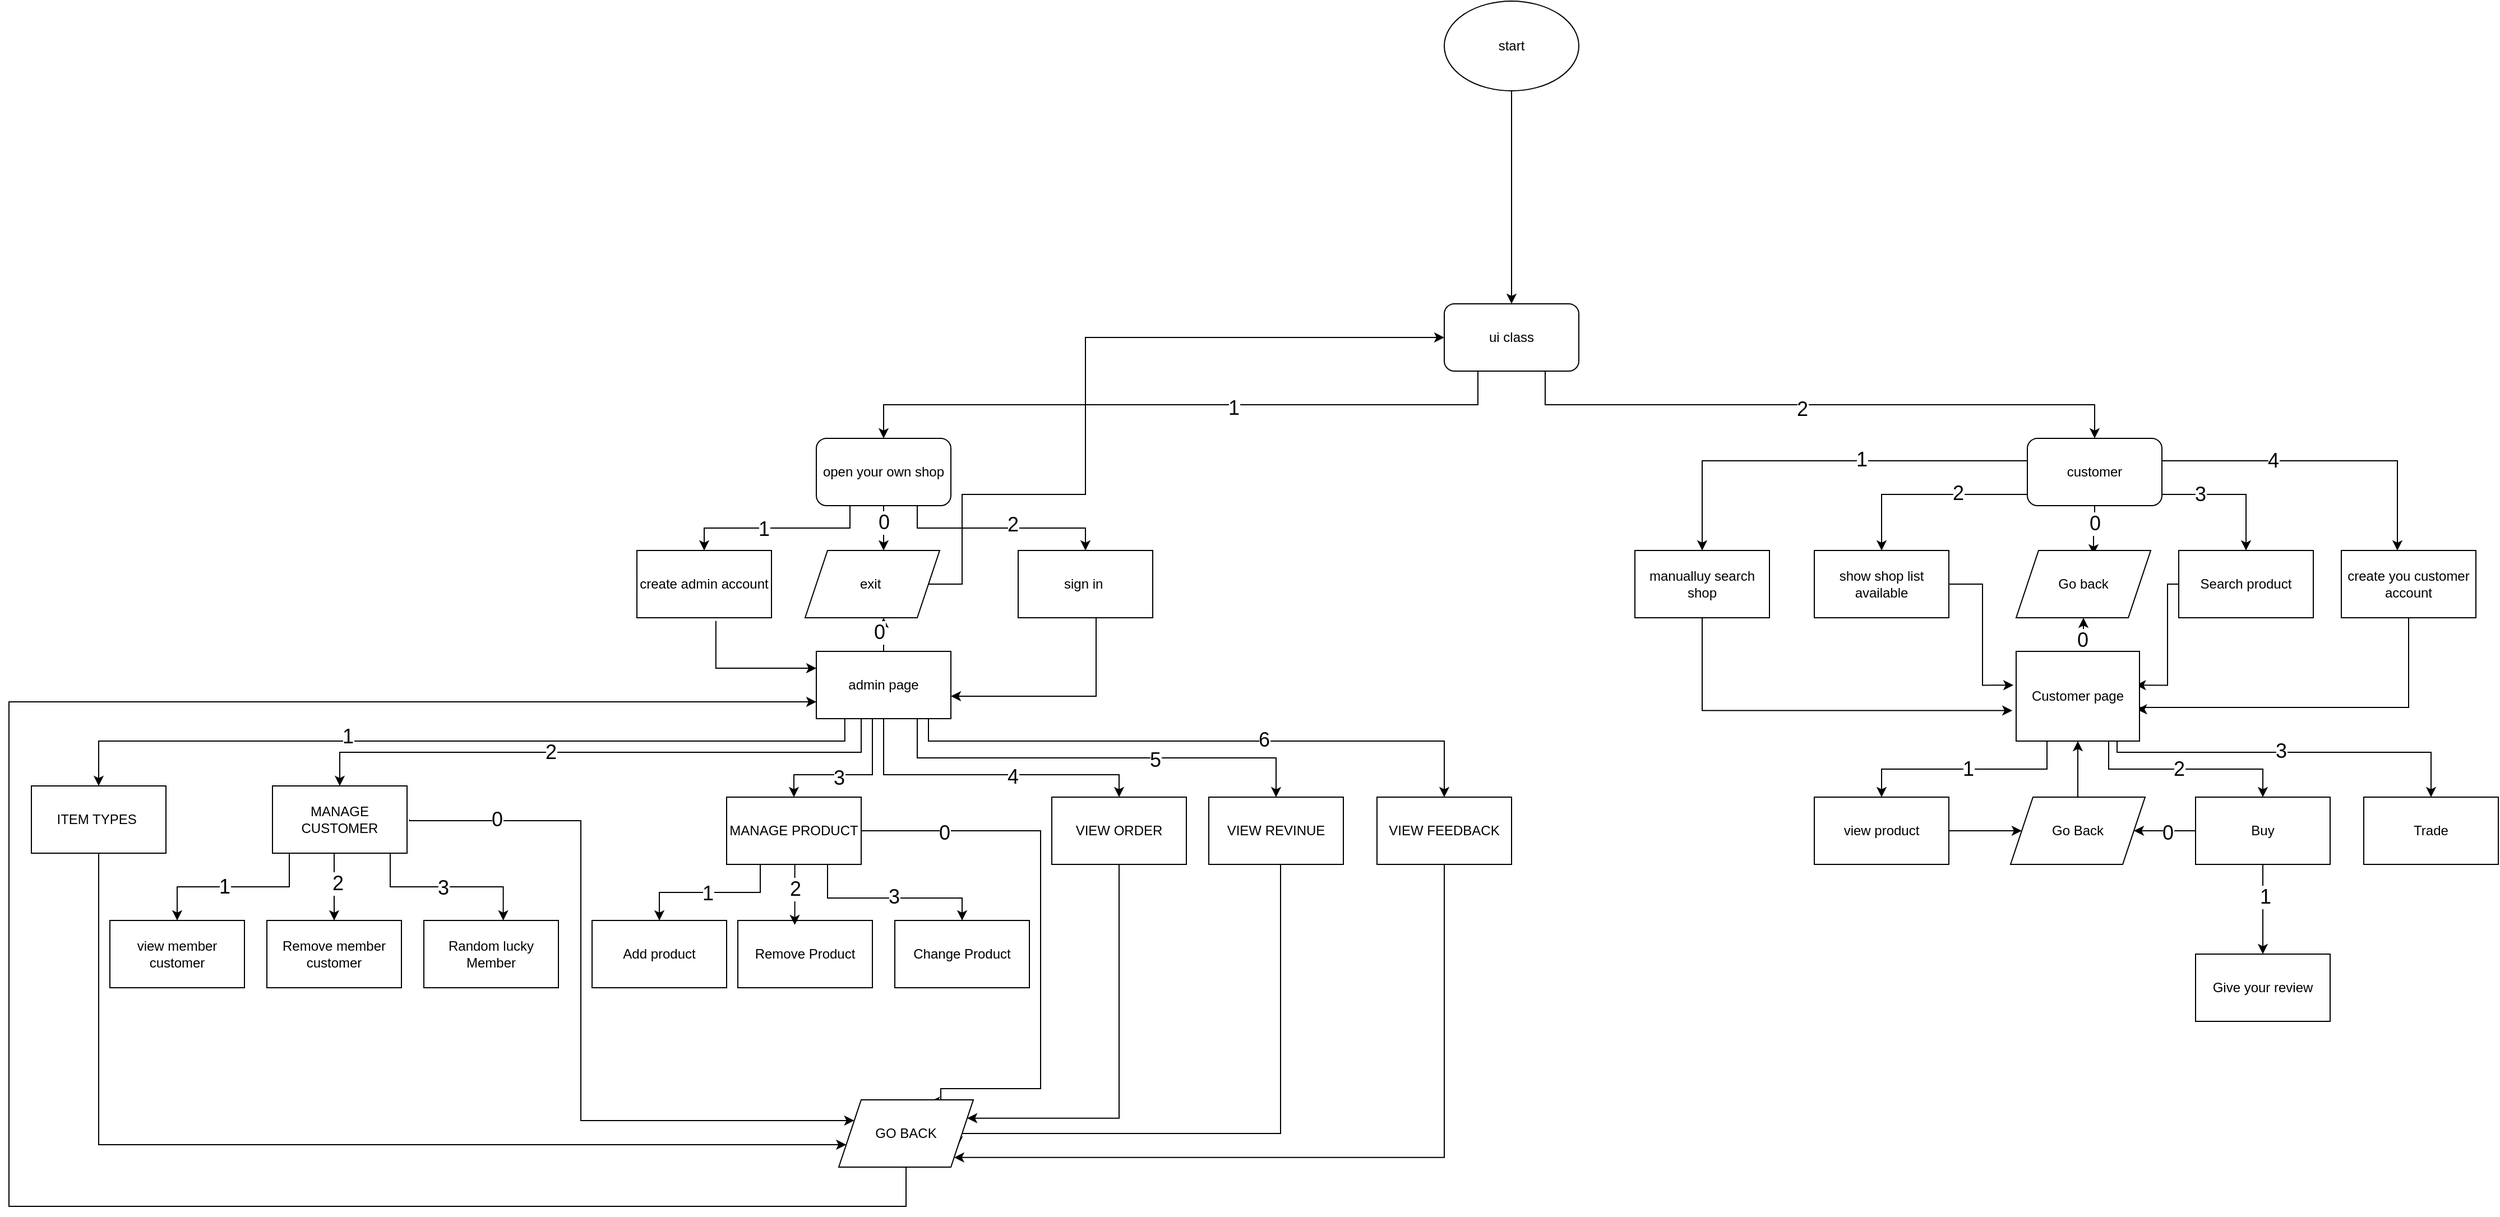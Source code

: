 <mxfile version="26.0.4">
  <diagram name="Page-1" id="f2SYP4reAcuMPqFwQyW7">
    <mxGraphModel dx="2453" dy="1969" grid="1" gridSize="10" guides="1" tooltips="1" connect="1" arrows="1" fold="1" page="1" pageScale="1" pageWidth="850" pageHeight="1100" math="0" shadow="0">
      <root>
        <mxCell id="0" />
        <mxCell id="1" parent="0" />
        <mxCell id="dwlCW-Lg6Z9V5AG0hBKF-28" value="" style="edgeStyle=orthogonalEdgeStyle;rounded=0;orthogonalLoop=1;jettySize=auto;html=1;" parent="1" source="dwlCW-Lg6Z9V5AG0hBKF-1" target="dwlCW-Lg6Z9V5AG0hBKF-25" edge="1">
          <mxGeometry relative="1" as="geometry" />
        </mxCell>
        <mxCell id="dwlCW-Lg6Z9V5AG0hBKF-1" value="start" style="ellipse;whiteSpace=wrap;html=1;" parent="1" vertex="1">
          <mxGeometry x="560" y="-270" width="120" height="80" as="geometry" />
        </mxCell>
        <mxCell id="dwlCW-Lg6Z9V5AG0hBKF-16" style="edgeStyle=orthogonalEdgeStyle;rounded=0;orthogonalLoop=1;jettySize=auto;html=1;exitX=0.75;exitY=1;exitDx=0;exitDy=0;entryX=0.5;entryY=0;entryDx=0;entryDy=0;" parent="1" source="dwlCW-Lg6Z9V5AG0hBKF-2" target="dwlCW-Lg6Z9V5AG0hBKF-14" edge="1">
          <mxGeometry relative="1" as="geometry">
            <mxPoint x="120" y="210" as="targetPoint" />
          </mxGeometry>
        </mxCell>
        <mxCell id="rZzcdU73qeh4nxua3oho-46" value="&lt;font style=&quot;font-size: 18px;&quot;&gt;2&lt;/font&gt;" style="edgeLabel;html=1;align=center;verticalAlign=middle;resizable=0;points=[];" vertex="1" connectable="0" parent="dwlCW-Lg6Z9V5AG0hBKF-16">
          <mxGeometry x="0.109" y="3" relative="1" as="geometry">
            <mxPoint x="-1" as="offset" />
          </mxGeometry>
        </mxCell>
        <mxCell id="dwlCW-Lg6Z9V5AG0hBKF-17" style="edgeStyle=orthogonalEdgeStyle;rounded=0;orthogonalLoop=1;jettySize=auto;html=1;exitX=0.25;exitY=1;exitDx=0;exitDy=0;entryX=0.5;entryY=0;entryDx=0;entryDy=0;" parent="1" source="dwlCW-Lg6Z9V5AG0hBKF-2" target="dwlCW-Lg6Z9V5AG0hBKF-13" edge="1">
          <mxGeometry relative="1" as="geometry" />
        </mxCell>
        <mxCell id="rZzcdU73qeh4nxua3oho-47" value="&lt;font style=&quot;font-size: 18px;&quot;&gt;1&lt;/font&gt;" style="edgeLabel;html=1;align=center;verticalAlign=middle;resizable=0;points=[];" vertex="1" connectable="0" parent="dwlCW-Lg6Z9V5AG0hBKF-17">
          <mxGeometry x="0.156" y="1" relative="1" as="geometry">
            <mxPoint x="1" as="offset" />
          </mxGeometry>
        </mxCell>
        <mxCell id="dwlCW-Lg6Z9V5AG0hBKF-22" value="" style="edgeStyle=orthogonalEdgeStyle;rounded=0;orthogonalLoop=1;jettySize=auto;html=1;" parent="1" source="dwlCW-Lg6Z9V5AG0hBKF-2" target="dwlCW-Lg6Z9V5AG0hBKF-18" edge="1">
          <mxGeometry relative="1" as="geometry">
            <Array as="points">
              <mxPoint x="60" y="210" />
              <mxPoint x="60" y="210" />
            </Array>
          </mxGeometry>
        </mxCell>
        <mxCell id="rZzcdU73qeh4nxua3oho-48" value="&lt;font style=&quot;font-size: 18px;&quot;&gt;0&lt;/font&gt;" style="edgeLabel;html=1;align=center;verticalAlign=middle;resizable=0;points=[];" vertex="1" connectable="0" parent="dwlCW-Lg6Z9V5AG0hBKF-22">
          <mxGeometry x="-0.274" relative="1" as="geometry">
            <mxPoint as="offset" />
          </mxGeometry>
        </mxCell>
        <mxCell id="dwlCW-Lg6Z9V5AG0hBKF-2" value="open your own shop" style="rounded=1;whiteSpace=wrap;html=1;" parent="1" vertex="1">
          <mxGeometry y="120" width="120" height="60" as="geometry" />
        </mxCell>
        <mxCell id="dwlCW-Lg6Z9V5AG0hBKF-32" style="edgeStyle=orthogonalEdgeStyle;rounded=0;orthogonalLoop=1;jettySize=auto;html=1;" parent="1" source="dwlCW-Lg6Z9V5AG0hBKF-3" target="dwlCW-Lg6Z9V5AG0hBKF-19" edge="1">
          <mxGeometry relative="1" as="geometry">
            <Array as="points">
              <mxPoint x="790" y="140" />
            </Array>
          </mxGeometry>
        </mxCell>
        <mxCell id="rZzcdU73qeh4nxua3oho-66" value="&lt;font style=&quot;font-size: 18px;&quot;&gt;1&lt;/font&gt;" style="edgeLabel;html=1;align=center;verticalAlign=middle;resizable=0;points=[];" vertex="1" connectable="0" parent="dwlCW-Lg6Z9V5AG0hBKF-32">
          <mxGeometry x="-0.2" y="-1" relative="1" as="geometry">
            <mxPoint as="offset" />
          </mxGeometry>
        </mxCell>
        <mxCell id="rZzcdU73qeh4nxua3oho-4" value="" style="edgeStyle=orthogonalEdgeStyle;rounded=0;orthogonalLoop=1;jettySize=auto;html=1;" edge="1" parent="1" source="dwlCW-Lg6Z9V5AG0hBKF-3" target="dwlCW-Lg6Z9V5AG0hBKF-21">
          <mxGeometry relative="1" as="geometry">
            <Array as="points">
              <mxPoint x="1410" y="140" />
            </Array>
          </mxGeometry>
        </mxCell>
        <mxCell id="rZzcdU73qeh4nxua3oho-71" value="&lt;font style=&quot;font-size: 18px;&quot;&gt;4&lt;/font&gt;" style="edgeLabel;html=1;align=center;verticalAlign=middle;resizable=0;points=[];" vertex="1" connectable="0" parent="rZzcdU73qeh4nxua3oho-4">
          <mxGeometry x="-0.32" relative="1" as="geometry">
            <mxPoint as="offset" />
          </mxGeometry>
        </mxCell>
        <mxCell id="rZzcdU73qeh4nxua3oho-5" style="edgeStyle=orthogonalEdgeStyle;rounded=0;orthogonalLoop=1;jettySize=auto;html=1;entryX=0.5;entryY=0;entryDx=0;entryDy=0;" edge="1" parent="1" source="dwlCW-Lg6Z9V5AG0hBKF-3" target="dwlCW-Lg6Z9V5AG0hBKF-20">
          <mxGeometry relative="1" as="geometry">
            <Array as="points">
              <mxPoint x="950" y="170" />
            </Array>
          </mxGeometry>
        </mxCell>
        <mxCell id="rZzcdU73qeh4nxua3oho-68" value="&lt;font style=&quot;font-size: 18px;&quot;&gt;2&lt;/font&gt;" style="edgeLabel;html=1;align=center;verticalAlign=middle;resizable=0;points=[];" vertex="1" connectable="0" parent="rZzcdU73qeh4nxua3oho-5">
          <mxGeometry x="-0.307" y="-1" relative="1" as="geometry">
            <mxPoint as="offset" />
          </mxGeometry>
        </mxCell>
        <mxCell id="rZzcdU73qeh4nxua3oho-13" style="edgeStyle=orthogonalEdgeStyle;rounded=0;orthogonalLoop=1;jettySize=auto;html=1;exitX=0.75;exitY=1;exitDx=0;exitDy=0;entryX=0.5;entryY=0;entryDx=0;entryDy=0;" edge="1" parent="1" source="dwlCW-Lg6Z9V5AG0hBKF-3" target="rZzcdU73qeh4nxua3oho-12">
          <mxGeometry relative="1" as="geometry">
            <Array as="points">
              <mxPoint x="1170" y="170" />
              <mxPoint x="1275" y="170" />
            </Array>
          </mxGeometry>
        </mxCell>
        <mxCell id="rZzcdU73qeh4nxua3oho-70" value="&lt;font style=&quot;font-size: 18px;&quot;&gt;3&lt;/font&gt;" style="edgeLabel;html=1;align=center;verticalAlign=middle;resizable=0;points=[];" vertex="1" connectable="0" parent="rZzcdU73qeh4nxua3oho-13">
          <mxGeometry x="-0.106" relative="1" as="geometry">
            <mxPoint as="offset" />
          </mxGeometry>
        </mxCell>
        <mxCell id="rZzcdU73qeh4nxua3oho-14" style="edgeStyle=orthogonalEdgeStyle;rounded=0;orthogonalLoop=1;jettySize=auto;html=1;entryX=0.575;entryY=0.058;entryDx=0;entryDy=0;entryPerimeter=0;" edge="1" parent="1" source="dwlCW-Lg6Z9V5AG0hBKF-3" target="rZzcdU73qeh4nxua3oho-11">
          <mxGeometry relative="1" as="geometry">
            <mxPoint x="1140" y="210" as="targetPoint" />
          </mxGeometry>
        </mxCell>
        <mxCell id="rZzcdU73qeh4nxua3oho-69" value="&lt;font style=&quot;font-size: 18px;&quot;&gt;0&lt;/font&gt;" style="edgeLabel;html=1;align=center;verticalAlign=middle;resizable=0;points=[];" vertex="1" connectable="0" parent="rZzcdU73qeh4nxua3oho-14">
          <mxGeometry x="-0.31" relative="1" as="geometry">
            <mxPoint as="offset" />
          </mxGeometry>
        </mxCell>
        <mxCell id="dwlCW-Lg6Z9V5AG0hBKF-3" value="customer" style="rounded=1;whiteSpace=wrap;html=1;" parent="1" vertex="1">
          <mxGeometry x="1080" y="120" width="120" height="60" as="geometry" />
        </mxCell>
        <mxCell id="dwlCW-Lg6Z9V5AG0hBKF-41" style="edgeStyle=orthogonalEdgeStyle;rounded=0;orthogonalLoop=1;jettySize=auto;html=1;entryX=0;entryY=0.25;entryDx=0;entryDy=0;exitX=0.587;exitY=1.047;exitDx=0;exitDy=0;exitPerimeter=0;" parent="1" source="dwlCW-Lg6Z9V5AG0hBKF-13" target="dwlCW-Lg6Z9V5AG0hBKF-36" edge="1">
          <mxGeometry relative="1" as="geometry">
            <mxPoint x="0.2" y="347.62" as="targetPoint" />
            <mxPoint x="-88.96" y="160" as="sourcePoint" />
            <Array as="points">
              <mxPoint x="-90" y="325" />
            </Array>
          </mxGeometry>
        </mxCell>
        <mxCell id="dwlCW-Lg6Z9V5AG0hBKF-13" value="create admin account" style="rounded=0;whiteSpace=wrap;html=1;" parent="1" vertex="1">
          <mxGeometry x="-160" y="220" width="120" height="60" as="geometry" />
        </mxCell>
        <mxCell id="dwlCW-Lg6Z9V5AG0hBKF-40" style="edgeStyle=orthogonalEdgeStyle;rounded=0;orthogonalLoop=1;jettySize=auto;html=1;" parent="1" target="dwlCW-Lg6Z9V5AG0hBKF-36" edge="1">
          <mxGeometry relative="1" as="geometry">
            <mxPoint x="110" y="450" as="targetPoint" />
            <mxPoint x="249.5" y="280" as="sourcePoint" />
            <Array as="points">
              <mxPoint x="250" y="350" />
            </Array>
          </mxGeometry>
        </mxCell>
        <mxCell id="dwlCW-Lg6Z9V5AG0hBKF-14" value="sign in&amp;nbsp;" style="rounded=0;whiteSpace=wrap;html=1;" parent="1" vertex="1">
          <mxGeometry x="180" y="220" width="120" height="60" as="geometry" />
        </mxCell>
        <mxCell id="dwlCW-Lg6Z9V5AG0hBKF-27" style="edgeStyle=orthogonalEdgeStyle;rounded=0;orthogonalLoop=1;jettySize=auto;html=1;entryX=0;entryY=0.5;entryDx=0;entryDy=0;exitX=1;exitY=0.5;exitDx=0;exitDy=0;" parent="1" source="dwlCW-Lg6Z9V5AG0hBKF-18" target="dwlCW-Lg6Z9V5AG0hBKF-25" edge="1">
          <mxGeometry relative="1" as="geometry">
            <mxPoint x="130.0" y="170.059" as="sourcePoint" />
            <mxPoint x="590.02" y="-50" as="targetPoint" />
            <Array as="points">
              <mxPoint x="130" y="250" />
              <mxPoint x="130" y="170" />
              <mxPoint x="240" y="170" />
              <mxPoint x="240" y="30" />
            </Array>
          </mxGeometry>
        </mxCell>
        <mxCell id="dwlCW-Lg6Z9V5AG0hBKF-18" value="exit&amp;nbsp;" style="shape=parallelogram;perimeter=parallelogramPerimeter;whiteSpace=wrap;html=1;fixedSize=1;" parent="1" vertex="1">
          <mxGeometry x="-10" y="220" width="120" height="60" as="geometry" />
        </mxCell>
        <mxCell id="rZzcdU73qeh4nxua3oho-21" style="edgeStyle=orthogonalEdgeStyle;rounded=0;orthogonalLoop=1;jettySize=auto;html=1;entryX=-0.031;entryY=0.66;entryDx=0;entryDy=0;entryPerimeter=0;" edge="1" parent="1" source="dwlCW-Lg6Z9V5AG0hBKF-19" target="rZzcdU73qeh4nxua3oho-15">
          <mxGeometry relative="1" as="geometry">
            <mxPoint x="790" y="380" as="targetPoint" />
            <Array as="points">
              <mxPoint x="790" y="363" />
            </Array>
          </mxGeometry>
        </mxCell>
        <mxCell id="dwlCW-Lg6Z9V5AG0hBKF-19" value="manualluy search shop" style="rounded=0;whiteSpace=wrap;html=1;" parent="1" vertex="1">
          <mxGeometry x="730" y="220" width="120" height="60" as="geometry" />
        </mxCell>
        <mxCell id="rZzcdU73qeh4nxua3oho-17" style="edgeStyle=orthogonalEdgeStyle;rounded=0;orthogonalLoop=1;jettySize=auto;html=1;entryX=-0.022;entryY=0.377;entryDx=0;entryDy=0;entryPerimeter=0;" edge="1" parent="1" source="dwlCW-Lg6Z9V5AG0hBKF-20" target="rZzcdU73qeh4nxua3oho-15">
          <mxGeometry relative="1" as="geometry">
            <Array as="points">
              <mxPoint x="1040" y="250" />
              <mxPoint x="1040" y="340" />
            </Array>
          </mxGeometry>
        </mxCell>
        <mxCell id="dwlCW-Lg6Z9V5AG0hBKF-20" value="show shop list available" style="rounded=0;whiteSpace=wrap;html=1;" parent="1" vertex="1">
          <mxGeometry x="890" y="220" width="120" height="60" as="geometry" />
        </mxCell>
        <mxCell id="rZzcdU73qeh4nxua3oho-19" style="edgeStyle=orthogonalEdgeStyle;rounded=0;orthogonalLoop=1;jettySize=auto;html=1;exitX=0.5;exitY=1;exitDx=0;exitDy=0;entryX=0.979;entryY=0.648;entryDx=0;entryDy=0;entryPerimeter=0;" edge="1" parent="1" source="dwlCW-Lg6Z9V5AG0hBKF-21" target="rZzcdU73qeh4nxua3oho-15">
          <mxGeometry relative="1" as="geometry">
            <Array as="points">
              <mxPoint x="1420" y="360" />
              <mxPoint x="1180" y="360" />
              <mxPoint x="1180" y="362" />
            </Array>
          </mxGeometry>
        </mxCell>
        <mxCell id="dwlCW-Lg6Z9V5AG0hBKF-21" value="create you customer account" style="rounded=0;whiteSpace=wrap;html=1;" parent="1" vertex="1">
          <mxGeometry x="1360" y="220" width="120" height="60" as="geometry" />
        </mxCell>
        <mxCell id="dwlCW-Lg6Z9V5AG0hBKF-33" style="edgeStyle=orthogonalEdgeStyle;rounded=0;orthogonalLoop=1;jettySize=auto;html=1;exitX=0.75;exitY=1;exitDx=0;exitDy=0;entryX=0.5;entryY=0;entryDx=0;entryDy=0;" parent="1" source="dwlCW-Lg6Z9V5AG0hBKF-25" target="dwlCW-Lg6Z9V5AG0hBKF-3" edge="1">
          <mxGeometry relative="1" as="geometry" />
        </mxCell>
        <mxCell id="rZzcdU73qeh4nxua3oho-42" value="&lt;font style=&quot;font-size: 18px;&quot;&gt;2&lt;/font&gt;" style="edgeLabel;html=1;align=center;verticalAlign=middle;resizable=0;points=[];" vertex="1" connectable="0" parent="dwlCW-Lg6Z9V5AG0hBKF-33">
          <mxGeometry x="-0.058" y="-4" relative="1" as="geometry">
            <mxPoint as="offset" />
          </mxGeometry>
        </mxCell>
        <mxCell id="dwlCW-Lg6Z9V5AG0hBKF-34" style="edgeStyle=orthogonalEdgeStyle;rounded=0;orthogonalLoop=1;jettySize=auto;html=1;exitX=0.25;exitY=1;exitDx=0;exitDy=0;" parent="1" source="dwlCW-Lg6Z9V5AG0hBKF-25" target="dwlCW-Lg6Z9V5AG0hBKF-2" edge="1">
          <mxGeometry relative="1" as="geometry" />
        </mxCell>
        <mxCell id="rZzcdU73qeh4nxua3oho-43" value="&lt;font style=&quot;font-size: 18px;&quot;&gt;1&lt;/font&gt;" style="edgeLabel;html=1;align=center;verticalAlign=middle;resizable=0;points=[];" vertex="1" connectable="0" parent="dwlCW-Lg6Z9V5AG0hBKF-34">
          <mxGeometry x="-0.159" y="3" relative="1" as="geometry">
            <mxPoint as="offset" />
          </mxGeometry>
        </mxCell>
        <mxCell id="dwlCW-Lg6Z9V5AG0hBKF-25" value="ui class" style="rounded=1;whiteSpace=wrap;html=1;" parent="1" vertex="1">
          <mxGeometry x="560" width="120" height="60" as="geometry" />
        </mxCell>
        <mxCell id="dwlCW-Lg6Z9V5AG0hBKF-53" value="" style="edgeStyle=orthogonalEdgeStyle;rounded=0;orthogonalLoop=1;jettySize=auto;html=1;" parent="1" source="dwlCW-Lg6Z9V5AG0hBKF-36" target="dwlCW-Lg6Z9V5AG0hBKF-18" edge="1">
          <mxGeometry relative="1" as="geometry">
            <Array as="points">
              <mxPoint x="60" y="290" />
              <mxPoint x="60" y="290" />
            </Array>
          </mxGeometry>
        </mxCell>
        <mxCell id="rZzcdU73qeh4nxua3oho-55" value="&lt;font style=&quot;font-size: 18px;&quot;&gt;0&lt;/font&gt;" style="edgeLabel;html=1;align=center;verticalAlign=middle;resizable=0;points=[];" vertex="1" connectable="0" parent="dwlCW-Lg6Z9V5AG0hBKF-53">
          <mxGeometry x="0.172" y="4" relative="1" as="geometry">
            <mxPoint as="offset" />
          </mxGeometry>
        </mxCell>
        <mxCell id="dwlCW-Lg6Z9V5AG0hBKF-54" style="edgeStyle=orthogonalEdgeStyle;rounded=0;orthogonalLoop=1;jettySize=auto;html=1;entryX=0.5;entryY=0;entryDx=0;entryDy=0;" parent="1" source="dwlCW-Lg6Z9V5AG0hBKF-36" target="dwlCW-Lg6Z9V5AG0hBKF-48" edge="1">
          <mxGeometry relative="1" as="geometry">
            <Array as="points">
              <mxPoint x="60" y="420" />
              <mxPoint x="270" y="420" />
            </Array>
          </mxGeometry>
        </mxCell>
        <mxCell id="rZzcdU73qeh4nxua3oho-52" value="&lt;font style=&quot;font-size: 18px;&quot;&gt;4&lt;/font&gt;" style="edgeLabel;html=1;align=center;verticalAlign=middle;resizable=0;points=[];" vertex="1" connectable="0" parent="dwlCW-Lg6Z9V5AG0hBKF-54">
          <mxGeometry x="0.174" y="-2" relative="1" as="geometry">
            <mxPoint as="offset" />
          </mxGeometry>
        </mxCell>
        <mxCell id="dwlCW-Lg6Z9V5AG0hBKF-57" style="edgeStyle=orthogonalEdgeStyle;rounded=0;orthogonalLoop=1;jettySize=auto;html=1;exitX=0.75;exitY=1;exitDx=0;exitDy=0;entryX=0.5;entryY=0;entryDx=0;entryDy=0;" parent="1" source="dwlCW-Lg6Z9V5AG0hBKF-36" target="dwlCW-Lg6Z9V5AG0hBKF-44" edge="1">
          <mxGeometry relative="1" as="geometry" />
        </mxCell>
        <mxCell id="rZzcdU73qeh4nxua3oho-53" value="&lt;font style=&quot;font-size: 18px;&quot;&gt;5&lt;/font&gt;" style="edgeLabel;html=1;align=center;verticalAlign=middle;resizable=0;points=[];" vertex="1" connectable="0" parent="dwlCW-Lg6Z9V5AG0hBKF-57">
          <mxGeometry x="0.258" y="-2" relative="1" as="geometry">
            <mxPoint x="1" as="offset" />
          </mxGeometry>
        </mxCell>
        <mxCell id="dwlCW-Lg6Z9V5AG0hBKF-58" style="edgeStyle=orthogonalEdgeStyle;rounded=0;orthogonalLoop=1;jettySize=auto;html=1;exitX=1;exitY=1;exitDx=0;exitDy=0;entryX=0.5;entryY=0;entryDx=0;entryDy=0;" parent="1" source="dwlCW-Lg6Z9V5AG0hBKF-36" target="dwlCW-Lg6Z9V5AG0hBKF-52" edge="1">
          <mxGeometry relative="1" as="geometry">
            <Array as="points">
              <mxPoint x="100" y="370" />
              <mxPoint x="100" y="390" />
              <mxPoint x="560" y="390" />
            </Array>
          </mxGeometry>
        </mxCell>
        <mxCell id="rZzcdU73qeh4nxua3oho-54" value="&lt;font style=&quot;font-size: 18px;&quot;&gt;6&lt;/font&gt;" style="edgeLabel;html=1;align=center;verticalAlign=middle;resizable=0;points=[];" vertex="1" connectable="0" parent="dwlCW-Lg6Z9V5AG0hBKF-58">
          <mxGeometry x="0.231" y="1" relative="1" as="geometry">
            <mxPoint as="offset" />
          </mxGeometry>
        </mxCell>
        <mxCell id="dwlCW-Lg6Z9V5AG0hBKF-59" style="edgeStyle=orthogonalEdgeStyle;rounded=0;orthogonalLoop=1;jettySize=auto;html=1;exitX=0.25;exitY=1;exitDx=0;exitDy=0;entryX=0.5;entryY=0;entryDx=0;entryDy=0;" parent="1" source="dwlCW-Lg6Z9V5AG0hBKF-36" target="dwlCW-Lg6Z9V5AG0hBKF-46" edge="1">
          <mxGeometry relative="1" as="geometry">
            <Array as="points">
              <mxPoint x="40" y="370" />
              <mxPoint x="40" y="400" />
              <mxPoint x="-425" y="400" />
            </Array>
          </mxGeometry>
        </mxCell>
        <mxCell id="rZzcdU73qeh4nxua3oho-50" value="&lt;font style=&quot;font-size: 18px;&quot;&gt;2&lt;/font&gt;" style="edgeLabel;html=1;align=center;verticalAlign=middle;resizable=0;points=[];" vertex="1" connectable="0" parent="dwlCW-Lg6Z9V5AG0hBKF-59">
          <mxGeometry x="0.187" relative="1" as="geometry">
            <mxPoint as="offset" />
          </mxGeometry>
        </mxCell>
        <mxCell id="dwlCW-Lg6Z9V5AG0hBKF-60" style="edgeStyle=orthogonalEdgeStyle;rounded=0;orthogonalLoop=1;jettySize=auto;html=1;exitX=0.173;exitY=0.947;exitDx=0;exitDy=0;exitPerimeter=0;" parent="1" target="dwlCW-Lg6Z9V5AG0hBKF-45" edge="1">
          <mxGeometry relative="1" as="geometry">
            <mxPoint x="25.38" y="360.02" as="sourcePoint" />
            <mxPoint x="-296.98" y="423.2" as="targetPoint" />
            <Array as="points">
              <mxPoint x="25" y="390" />
              <mxPoint x="-640" y="390" />
            </Array>
          </mxGeometry>
        </mxCell>
        <mxCell id="rZzcdU73qeh4nxua3oho-49" value="&lt;font style=&quot;font-size: 18px;&quot;&gt;1&lt;/font&gt;" style="edgeLabel;html=1;align=center;verticalAlign=middle;resizable=0;points=[];" vertex="1" connectable="0" parent="dwlCW-Lg6Z9V5AG0hBKF-60">
          <mxGeometry x="0.289" y="-4" relative="1" as="geometry">
            <mxPoint as="offset" />
          </mxGeometry>
        </mxCell>
        <mxCell id="dwlCW-Lg6Z9V5AG0hBKF-36" value="admin page" style="rounded=0;whiteSpace=wrap;html=1;" parent="1" vertex="1">
          <mxGeometry y="310" width="120" height="60" as="geometry" />
        </mxCell>
        <mxCell id="dwlCW-Lg6Z9V5AG0hBKF-81" style="edgeStyle=orthogonalEdgeStyle;rounded=0;orthogonalLoop=1;jettySize=auto;html=1;exitX=0.5;exitY=1;exitDx=0;exitDy=0;entryX=1;entryY=0.75;entryDx=0;entryDy=0;" parent="1" target="dwlCW-Lg6Z9V5AG0hBKF-74" edge="1">
          <mxGeometry relative="1" as="geometry">
            <mxPoint x="435.95" y="500" as="sourcePoint" />
            <mxPoint x="144.05" y="752" as="targetPoint" />
            <Array as="points">
              <mxPoint x="414" y="500" />
              <mxPoint x="414" y="740" />
              <mxPoint x="126" y="740" />
            </Array>
          </mxGeometry>
        </mxCell>
        <mxCell id="dwlCW-Lg6Z9V5AG0hBKF-44" value="VIEW REVINUE" style="rounded=0;whiteSpace=wrap;html=1;" parent="1" vertex="1">
          <mxGeometry x="350" y="440" width="120" height="60" as="geometry" />
        </mxCell>
        <mxCell id="dwlCW-Lg6Z9V5AG0hBKF-75" style="edgeStyle=orthogonalEdgeStyle;rounded=0;orthogonalLoop=1;jettySize=auto;html=1;exitX=0.25;exitY=1;exitDx=0;exitDy=0;" parent="1" source="dwlCW-Lg6Z9V5AG0hBKF-45" target="dwlCW-Lg6Z9V5AG0hBKF-74" edge="1">
          <mxGeometry relative="1" as="geometry">
            <mxPoint x="0.455" y="743.636" as="targetPoint" />
            <mxPoint x="-785" y="630" as="sourcePoint" />
            <Array as="points">
              <mxPoint x="-640" y="490" />
              <mxPoint x="-640" y="750" />
            </Array>
          </mxGeometry>
        </mxCell>
        <mxCell id="dwlCW-Lg6Z9V5AG0hBKF-45" value="ITEM TYPES&amp;nbsp;" style="rounded=0;whiteSpace=wrap;html=1;" parent="1" vertex="1">
          <mxGeometry x="-700" y="430" width="120" height="60" as="geometry" />
        </mxCell>
        <mxCell id="dwlCW-Lg6Z9V5AG0hBKF-64" style="edgeStyle=orthogonalEdgeStyle;rounded=0;orthogonalLoop=1;jettySize=auto;html=1;" parent="1" source="dwlCW-Lg6Z9V5AG0hBKF-46" target="dwlCW-Lg6Z9V5AG0hBKF-62" edge="1">
          <mxGeometry relative="1" as="geometry">
            <Array as="points">
              <mxPoint x="-430" y="530" />
              <mxPoint x="-430" y="530" />
            </Array>
          </mxGeometry>
        </mxCell>
        <mxCell id="rZzcdU73qeh4nxua3oho-58" value="&lt;font style=&quot;font-size: 18px;&quot;&gt;2&lt;/font&gt;" style="edgeLabel;html=1;align=center;verticalAlign=middle;resizable=0;points=[];" vertex="1" connectable="0" parent="dwlCW-Lg6Z9V5AG0hBKF-64">
          <mxGeometry x="-0.112" y="3" relative="1" as="geometry">
            <mxPoint as="offset" />
          </mxGeometry>
        </mxCell>
        <mxCell id="dwlCW-Lg6Z9V5AG0hBKF-65" style="edgeStyle=orthogonalEdgeStyle;rounded=0;orthogonalLoop=1;jettySize=auto;html=1;exitX=0.75;exitY=1;exitDx=0;exitDy=0;entryX=0.59;entryY=0;entryDx=0;entryDy=0;entryPerimeter=0;" parent="1" source="dwlCW-Lg6Z9V5AG0hBKF-46" target="dwlCW-Lg6Z9V5AG0hBKF-63" edge="1">
          <mxGeometry relative="1" as="geometry">
            <mxPoint x="-190" y="530" as="targetPoint" />
            <Array as="points">
              <mxPoint x="-380" y="490" />
              <mxPoint x="-380" y="520" />
              <mxPoint x="-279" y="520" />
            </Array>
          </mxGeometry>
        </mxCell>
        <mxCell id="rZzcdU73qeh4nxua3oho-59" value="&lt;font style=&quot;font-size: 18px;&quot;&gt;3&lt;/font&gt;" style="edgeLabel;html=1;align=center;verticalAlign=middle;resizable=0;points=[];" vertex="1" connectable="0" parent="dwlCW-Lg6Z9V5AG0hBKF-65">
          <mxGeometry x="0.048" y="-1" relative="1" as="geometry">
            <mxPoint as="offset" />
          </mxGeometry>
        </mxCell>
        <mxCell id="dwlCW-Lg6Z9V5AG0hBKF-66" style="edgeStyle=orthogonalEdgeStyle;rounded=0;orthogonalLoop=1;jettySize=auto;html=1;exitX=0.25;exitY=1;exitDx=0;exitDy=0;entryX=0.5;entryY=0;entryDx=0;entryDy=0;" parent="1" source="dwlCW-Lg6Z9V5AG0hBKF-46" target="dwlCW-Lg6Z9V5AG0hBKF-61" edge="1">
          <mxGeometry relative="1" as="geometry">
            <Array as="points">
              <mxPoint x="-470" y="490" />
              <mxPoint x="-470" y="520" />
              <mxPoint x="-570" y="520" />
            </Array>
          </mxGeometry>
        </mxCell>
        <mxCell id="rZzcdU73qeh4nxua3oho-57" value="&lt;font style=&quot;font-size: 18px;&quot;&gt;1&lt;/font&gt;" style="edgeLabel;html=1;align=center;verticalAlign=middle;resizable=0;points=[];" vertex="1" connectable="0" parent="dwlCW-Lg6Z9V5AG0hBKF-66">
          <mxGeometry x="0.18" relative="1" as="geometry">
            <mxPoint as="offset" />
          </mxGeometry>
        </mxCell>
        <mxCell id="dwlCW-Lg6Z9V5AG0hBKF-78" style="edgeStyle=orthogonalEdgeStyle;rounded=0;orthogonalLoop=1;jettySize=auto;html=1;entryX=0;entryY=0.25;entryDx=0;entryDy=0;" parent="1" target="dwlCW-Lg6Z9V5AG0hBKF-74" edge="1">
          <mxGeometry relative="1" as="geometry">
            <mxPoint x="20" y="740" as="targetPoint" />
            <mxPoint x="-362.75" y="460" as="sourcePoint" />
            <Array as="points">
              <mxPoint x="-363" y="461" />
              <mxPoint x="-210" y="461" />
              <mxPoint x="-210" y="728" />
            </Array>
          </mxGeometry>
        </mxCell>
        <mxCell id="rZzcdU73qeh4nxua3oho-60" value="&lt;font style=&quot;font-size: 18px;&quot;&gt;0&lt;/font&gt;" style="edgeLabel;html=1;align=center;verticalAlign=middle;resizable=0;points=[];" vertex="1" connectable="0" parent="dwlCW-Lg6Z9V5AG0hBKF-78">
          <mxGeometry x="-0.765" y="1" relative="1" as="geometry">
            <mxPoint as="offset" />
          </mxGeometry>
        </mxCell>
        <mxCell id="dwlCW-Lg6Z9V5AG0hBKF-46" value="MANAGE CUSTOMER" style="rounded=0;whiteSpace=wrap;html=1;" parent="1" vertex="1">
          <mxGeometry x="-485" y="430" width="120" height="60" as="geometry" />
        </mxCell>
        <mxCell id="dwlCW-Lg6Z9V5AG0hBKF-71" style="edgeStyle=orthogonalEdgeStyle;rounded=0;orthogonalLoop=1;jettySize=auto;html=1;exitX=0.75;exitY=1;exitDx=0;exitDy=0;entryX=0.5;entryY=0;entryDx=0;entryDy=0;" parent="1" source="dwlCW-Lg6Z9V5AG0hBKF-47" target="dwlCW-Lg6Z9V5AG0hBKF-69" edge="1">
          <mxGeometry relative="1" as="geometry">
            <mxPoint x="130" y="520" as="targetPoint" />
            <Array as="points">
              <mxPoint x="10" y="530" />
              <mxPoint x="130" y="530" />
            </Array>
          </mxGeometry>
        </mxCell>
        <mxCell id="rZzcdU73qeh4nxua3oho-64" value="&lt;font style=&quot;font-size: 18px;&quot;&gt;3&lt;/font&gt;" style="edgeLabel;html=1;align=center;verticalAlign=middle;resizable=0;points=[];" vertex="1" connectable="0" parent="dwlCW-Lg6Z9V5AG0hBKF-71">
          <mxGeometry x="0.039" y="1" relative="1" as="geometry">
            <mxPoint as="offset" />
          </mxGeometry>
        </mxCell>
        <mxCell id="dwlCW-Lg6Z9V5AG0hBKF-72" style="edgeStyle=orthogonalEdgeStyle;rounded=0;orthogonalLoop=1;jettySize=auto;html=1;exitX=0.25;exitY=1;exitDx=0;exitDy=0;entryX=0.5;entryY=0;entryDx=0;entryDy=0;" parent="1" source="dwlCW-Lg6Z9V5AG0hBKF-47" target="dwlCW-Lg6Z9V5AG0hBKF-67" edge="1">
          <mxGeometry relative="1" as="geometry">
            <mxPoint x="-50" y="530" as="targetPoint" />
          </mxGeometry>
        </mxCell>
        <mxCell id="rZzcdU73qeh4nxua3oho-61" value="&lt;font style=&quot;font-size: 18px;&quot;&gt;1&lt;/font&gt;" style="edgeLabel;html=1;align=center;verticalAlign=middle;resizable=0;points=[];" vertex="1" connectable="0" parent="dwlCW-Lg6Z9V5AG0hBKF-72">
          <mxGeometry x="0.038" y="1" relative="1" as="geometry">
            <mxPoint as="offset" />
          </mxGeometry>
        </mxCell>
        <mxCell id="dwlCW-Lg6Z9V5AG0hBKF-77" style="edgeStyle=orthogonalEdgeStyle;rounded=0;orthogonalLoop=1;jettySize=auto;html=1;entryX=0.677;entryY=0.027;entryDx=0;entryDy=0;entryPerimeter=0;" parent="1" source="dwlCW-Lg6Z9V5AG0hBKF-47" target="dwlCW-Lg6Z9V5AG0hBKF-74" edge="1">
          <mxGeometry relative="1" as="geometry">
            <mxPoint x="200" y="710" as="targetPoint" />
            <Array as="points">
              <mxPoint x="200" y="470" />
              <mxPoint x="200" y="700" />
              <mxPoint x="111" y="700" />
            </Array>
          </mxGeometry>
        </mxCell>
        <mxCell id="rZzcdU73qeh4nxua3oho-65" value="&lt;font style=&quot;font-size: 18px;&quot;&gt;0&lt;/font&gt;" style="edgeLabel;html=1;align=center;verticalAlign=middle;resizable=0;points=[];" vertex="1" connectable="0" parent="dwlCW-Lg6Z9V5AG0hBKF-77">
          <mxGeometry x="-0.704" y="-2" relative="1" as="geometry">
            <mxPoint as="offset" />
          </mxGeometry>
        </mxCell>
        <mxCell id="dwlCW-Lg6Z9V5AG0hBKF-47" value="MANAGE PRODUCT" style="rounded=0;whiteSpace=wrap;html=1;" parent="1" vertex="1">
          <mxGeometry x="-80" y="440" width="120" height="60" as="geometry" />
        </mxCell>
        <mxCell id="dwlCW-Lg6Z9V5AG0hBKF-79" style="edgeStyle=orthogonalEdgeStyle;rounded=0;orthogonalLoop=1;jettySize=auto;html=1;entryX=1;entryY=0.25;entryDx=0;entryDy=0;" parent="1" source="dwlCW-Lg6Z9V5AG0hBKF-48" target="dwlCW-Lg6Z9V5AG0hBKF-74" edge="1">
          <mxGeometry relative="1" as="geometry">
            <Array as="points">
              <mxPoint x="270" y="726" />
            </Array>
          </mxGeometry>
        </mxCell>
        <mxCell id="dwlCW-Lg6Z9V5AG0hBKF-48" value="VIEW ORDER" style="rounded=0;whiteSpace=wrap;html=1;" parent="1" vertex="1">
          <mxGeometry x="210" y="440" width="120" height="60" as="geometry" />
        </mxCell>
        <mxCell id="dwlCW-Lg6Z9V5AG0hBKF-51" style="edgeStyle=orthogonalEdgeStyle;rounded=0;orthogonalLoop=1;jettySize=auto;html=1;exitX=0.5;exitY=1;exitDx=0;exitDy=0;" parent="1" source="dwlCW-Lg6Z9V5AG0hBKF-48" target="dwlCW-Lg6Z9V5AG0hBKF-48" edge="1">
          <mxGeometry relative="1" as="geometry" />
        </mxCell>
        <mxCell id="dwlCW-Lg6Z9V5AG0hBKF-84" style="edgeStyle=orthogonalEdgeStyle;rounded=0;orthogonalLoop=1;jettySize=auto;html=1;entryX=1;entryY=1;entryDx=0;entryDy=0;" parent="1" source="dwlCW-Lg6Z9V5AG0hBKF-52" target="dwlCW-Lg6Z9V5AG0hBKF-74" edge="1">
          <mxGeometry relative="1" as="geometry">
            <Array as="points">
              <mxPoint x="560" y="761" />
            </Array>
          </mxGeometry>
        </mxCell>
        <mxCell id="dwlCW-Lg6Z9V5AG0hBKF-52" value="VIEW FEEDBACK" style="rounded=0;whiteSpace=wrap;html=1;" parent="1" vertex="1">
          <mxGeometry x="500" y="440" width="120" height="60" as="geometry" />
        </mxCell>
        <mxCell id="dwlCW-Lg6Z9V5AG0hBKF-55" style="edgeStyle=orthogonalEdgeStyle;rounded=0;orthogonalLoop=1;jettySize=auto;html=1;" parent="1" source="dwlCW-Lg6Z9V5AG0hBKF-36" edge="1">
          <mxGeometry relative="1" as="geometry">
            <mxPoint x="-20" y="440" as="targetPoint" />
            <Array as="points">
              <mxPoint x="50" y="420" />
              <mxPoint x="-20" y="420" />
            </Array>
          </mxGeometry>
        </mxCell>
        <mxCell id="rZzcdU73qeh4nxua3oho-51" value="&lt;font style=&quot;font-size: 18px;&quot;&gt;3&lt;/font&gt;" style="edgeLabel;html=1;align=center;verticalAlign=middle;resizable=0;points=[];" vertex="1" connectable="0" parent="dwlCW-Lg6Z9V5AG0hBKF-55">
          <mxGeometry x="0.14" y="3" relative="1" as="geometry">
            <mxPoint as="offset" />
          </mxGeometry>
        </mxCell>
        <mxCell id="dwlCW-Lg6Z9V5AG0hBKF-61" value="view member customer" style="rounded=0;whiteSpace=wrap;html=1;" parent="1" vertex="1">
          <mxGeometry x="-630" y="550" width="120" height="60" as="geometry" />
        </mxCell>
        <mxCell id="dwlCW-Lg6Z9V5AG0hBKF-62" value="Remove member customer" style="rounded=0;whiteSpace=wrap;html=1;" parent="1" vertex="1">
          <mxGeometry x="-490" y="550" width="120" height="60" as="geometry" />
        </mxCell>
        <mxCell id="dwlCW-Lg6Z9V5AG0hBKF-63" value="Random lucky Member" style="rounded=0;whiteSpace=wrap;html=1;" parent="1" vertex="1">
          <mxGeometry x="-350" y="550" width="120" height="60" as="geometry" />
        </mxCell>
        <mxCell id="dwlCW-Lg6Z9V5AG0hBKF-67" value="Add product" style="rounded=0;whiteSpace=wrap;html=1;" parent="1" vertex="1">
          <mxGeometry x="-200" y="550" width="120" height="60" as="geometry" />
        </mxCell>
        <mxCell id="dwlCW-Lg6Z9V5AG0hBKF-68" value="Remove Product" style="rounded=0;whiteSpace=wrap;html=1;" parent="1" vertex="1">
          <mxGeometry x="-70" y="550" width="120" height="60" as="geometry" />
        </mxCell>
        <mxCell id="dwlCW-Lg6Z9V5AG0hBKF-69" value="Change Product" style="rounded=0;whiteSpace=wrap;html=1;" parent="1" vertex="1">
          <mxGeometry x="70" y="550" width="120" height="60" as="geometry" />
        </mxCell>
        <mxCell id="dwlCW-Lg6Z9V5AG0hBKF-70" style="edgeStyle=orthogonalEdgeStyle;rounded=0;orthogonalLoop=1;jettySize=auto;html=1;entryX=0.423;entryY=0.067;entryDx=0;entryDy=0;entryPerimeter=0;" parent="1" source="dwlCW-Lg6Z9V5AG0hBKF-47" target="dwlCW-Lg6Z9V5AG0hBKF-68" edge="1">
          <mxGeometry relative="1" as="geometry">
            <Array as="points">
              <mxPoint x="-20" y="527" />
            </Array>
          </mxGeometry>
        </mxCell>
        <mxCell id="rZzcdU73qeh4nxua3oho-62" value="&lt;font style=&quot;font-size: 18px;&quot;&gt;2&lt;/font&gt;" style="edgeLabel;html=1;align=center;verticalAlign=middle;resizable=0;points=[];" vertex="1" connectable="0" parent="dwlCW-Lg6Z9V5AG0hBKF-70">
          <mxGeometry x="-0.148" relative="1" as="geometry">
            <mxPoint y="-1" as="offset" />
          </mxGeometry>
        </mxCell>
        <mxCell id="dwlCW-Lg6Z9V5AG0hBKF-85" style="edgeStyle=orthogonalEdgeStyle;rounded=0;orthogonalLoop=1;jettySize=auto;html=1;entryX=0;entryY=0.75;entryDx=0;entryDy=0;exitX=0.5;exitY=1;exitDx=0;exitDy=0;" parent="1" source="dwlCW-Lg6Z9V5AG0hBKF-74" target="dwlCW-Lg6Z9V5AG0hBKF-36" edge="1">
          <mxGeometry relative="1" as="geometry">
            <mxPoint x="20" y="850" as="sourcePoint" />
            <mxPoint x="-60" y="420" as="targetPoint" />
            <Array as="points">
              <mxPoint x="80" y="805" />
              <mxPoint x="-720" y="805" />
              <mxPoint x="-720" y="355" />
            </Array>
          </mxGeometry>
        </mxCell>
        <mxCell id="dwlCW-Lg6Z9V5AG0hBKF-74" value="GO BACK" style="shape=parallelogram;perimeter=parallelogramPerimeter;whiteSpace=wrap;html=1;fixedSize=1;" parent="1" vertex="1">
          <mxGeometry x="20" y="710" width="120" height="60" as="geometry" />
        </mxCell>
        <mxCell id="rZzcdU73qeh4nxua3oho-1" value="Trade" style="rounded=0;whiteSpace=wrap;html=1;" vertex="1" parent="1">
          <mxGeometry x="1380" y="440" width="120" height="60" as="geometry" />
        </mxCell>
        <mxCell id="rZzcdU73qeh4nxua3oho-24" style="edgeStyle=orthogonalEdgeStyle;rounded=0;orthogonalLoop=1;jettySize=auto;html=1;entryX=1;entryY=0.5;entryDx=0;entryDy=0;" edge="1" parent="1" source="rZzcdU73qeh4nxua3oho-6" target="rZzcdU73qeh4nxua3oho-22">
          <mxGeometry relative="1" as="geometry" />
        </mxCell>
        <mxCell id="rZzcdU73qeh4nxua3oho-77" value="&lt;font style=&quot;font-size: 18px;&quot;&gt;0&lt;/font&gt;" style="edgeLabel;html=1;align=center;verticalAlign=middle;resizable=0;points=[];" vertex="1" connectable="0" parent="rZzcdU73qeh4nxua3oho-24">
          <mxGeometry x="-0.065" y="2" relative="1" as="geometry">
            <mxPoint as="offset" />
          </mxGeometry>
        </mxCell>
        <mxCell id="rZzcdU73qeh4nxua3oho-30" style="edgeStyle=orthogonalEdgeStyle;rounded=0;orthogonalLoop=1;jettySize=auto;html=1;entryX=0.5;entryY=0;entryDx=0;entryDy=0;" edge="1" parent="1" source="rZzcdU73qeh4nxua3oho-6" target="rZzcdU73qeh4nxua3oho-29">
          <mxGeometry relative="1" as="geometry" />
        </mxCell>
        <mxCell id="rZzcdU73qeh4nxua3oho-76" value="&lt;font style=&quot;font-size: 18px;&quot;&gt;1&lt;/font&gt;" style="edgeLabel;html=1;align=center;verticalAlign=middle;resizable=0;points=[];" vertex="1" connectable="0" parent="rZzcdU73qeh4nxua3oho-30">
          <mxGeometry x="-0.283" y="2" relative="1" as="geometry">
            <mxPoint as="offset" />
          </mxGeometry>
        </mxCell>
        <mxCell id="rZzcdU73qeh4nxua3oho-6" value="Buy" style="rounded=0;whiteSpace=wrap;html=1;" vertex="1" parent="1">
          <mxGeometry x="1230" y="440" width="120" height="60" as="geometry" />
        </mxCell>
        <mxCell id="rZzcdU73qeh4nxua3oho-23" style="edgeStyle=orthogonalEdgeStyle;rounded=0;orthogonalLoop=1;jettySize=auto;html=1;entryX=0;entryY=0.5;entryDx=0;entryDy=0;" edge="1" parent="1" source="rZzcdU73qeh4nxua3oho-10" target="rZzcdU73qeh4nxua3oho-22">
          <mxGeometry relative="1" as="geometry" />
        </mxCell>
        <mxCell id="rZzcdU73qeh4nxua3oho-10" value="view product" style="rounded=0;whiteSpace=wrap;html=1;" vertex="1" parent="1">
          <mxGeometry x="890" y="440" width="120" height="60" as="geometry" />
        </mxCell>
        <mxCell id="rZzcdU73qeh4nxua3oho-11" value="Go back" style="shape=parallelogram;perimeter=parallelogramPerimeter;whiteSpace=wrap;html=1;fixedSize=1;" vertex="1" parent="1">
          <mxGeometry x="1070" y="220" width="120" height="60" as="geometry" />
        </mxCell>
        <mxCell id="rZzcdU73qeh4nxua3oho-18" style="edgeStyle=orthogonalEdgeStyle;rounded=0;orthogonalLoop=1;jettySize=auto;html=1;entryX=0.97;entryY=0.377;entryDx=0;entryDy=0;entryPerimeter=0;" edge="1" parent="1" target="rZzcdU73qeh4nxua3oho-15">
          <mxGeometry relative="1" as="geometry">
            <mxPoint x="1215" y="250" as="sourcePoint" />
            <mxPoint x="1185" y="340" as="targetPoint" />
            <Array as="points">
              <mxPoint x="1205" y="250" />
              <mxPoint x="1205" y="340" />
            </Array>
          </mxGeometry>
        </mxCell>
        <mxCell id="rZzcdU73qeh4nxua3oho-12" value="Search product" style="rounded=0;whiteSpace=wrap;html=1;" vertex="1" parent="1">
          <mxGeometry x="1215" y="220" width="120" height="60" as="geometry" />
        </mxCell>
        <mxCell id="rZzcdU73qeh4nxua3oho-16" value="" style="edgeStyle=orthogonalEdgeStyle;rounded=0;orthogonalLoop=1;jettySize=auto;html=1;" edge="1" parent="1" source="rZzcdU73qeh4nxua3oho-15" target="rZzcdU73qeh4nxua3oho-11">
          <mxGeometry relative="1" as="geometry">
            <Array as="points">
              <mxPoint x="1130" y="300" />
              <mxPoint x="1130" y="300" />
            </Array>
          </mxGeometry>
        </mxCell>
        <mxCell id="rZzcdU73qeh4nxua3oho-72" value="&lt;font style=&quot;font-size: 18px;&quot;&gt;0&lt;/font&gt;" style="edgeLabel;html=1;align=center;verticalAlign=middle;resizable=0;points=[];" vertex="1" connectable="0" parent="rZzcdU73qeh4nxua3oho-16">
          <mxGeometry x="-0.34" y="1" relative="1" as="geometry">
            <mxPoint as="offset" />
          </mxGeometry>
        </mxCell>
        <mxCell id="rZzcdU73qeh4nxua3oho-26" style="edgeStyle=orthogonalEdgeStyle;rounded=0;orthogonalLoop=1;jettySize=auto;html=1;exitX=0.25;exitY=1;exitDx=0;exitDy=0;entryX=0.5;entryY=0;entryDx=0;entryDy=0;" edge="1" parent="1" source="rZzcdU73qeh4nxua3oho-15" target="rZzcdU73qeh4nxua3oho-10">
          <mxGeometry relative="1" as="geometry" />
        </mxCell>
        <mxCell id="rZzcdU73qeh4nxua3oho-73" value="&lt;font style=&quot;font-size: 18px;&quot;&gt;1&lt;/font&gt;" style="edgeLabel;html=1;align=center;verticalAlign=middle;resizable=0;points=[];" vertex="1" connectable="0" parent="rZzcdU73qeh4nxua3oho-26">
          <mxGeometry x="-0.034" relative="1" as="geometry">
            <mxPoint as="offset" />
          </mxGeometry>
        </mxCell>
        <mxCell id="rZzcdU73qeh4nxua3oho-27" style="edgeStyle=orthogonalEdgeStyle;rounded=0;orthogonalLoop=1;jettySize=auto;html=1;exitX=0.75;exitY=1;exitDx=0;exitDy=0;entryX=0.5;entryY=0;entryDx=0;entryDy=0;" edge="1" parent="1" source="rZzcdU73qeh4nxua3oho-15" target="rZzcdU73qeh4nxua3oho-6">
          <mxGeometry relative="1" as="geometry" />
        </mxCell>
        <mxCell id="rZzcdU73qeh4nxua3oho-74" value="&lt;font style=&quot;font-size: 18px;&quot;&gt;2&lt;/font&gt;" style="edgeLabel;html=1;align=center;verticalAlign=middle;resizable=0;points=[];" vertex="1" connectable="0" parent="rZzcdU73qeh4nxua3oho-27">
          <mxGeometry x="-0.069" relative="1" as="geometry">
            <mxPoint as="offset" />
          </mxGeometry>
        </mxCell>
        <mxCell id="rZzcdU73qeh4nxua3oho-31" style="edgeStyle=orthogonalEdgeStyle;rounded=0;orthogonalLoop=1;jettySize=auto;html=1;exitX=1;exitY=1;exitDx=0;exitDy=0;entryX=0.5;entryY=0;entryDx=0;entryDy=0;" edge="1" parent="1" source="rZzcdU73qeh4nxua3oho-15" target="rZzcdU73qeh4nxua3oho-1">
          <mxGeometry relative="1" as="geometry">
            <Array as="points">
              <mxPoint x="1160" y="390" />
              <mxPoint x="1160" y="400" />
              <mxPoint x="1440" y="400" />
            </Array>
          </mxGeometry>
        </mxCell>
        <mxCell id="rZzcdU73qeh4nxua3oho-75" value="&lt;font style=&quot;font-size: 18px;&quot;&gt;3&lt;/font&gt;" style="edgeLabel;html=1;align=center;verticalAlign=middle;resizable=0;points=[];" vertex="1" connectable="0" parent="rZzcdU73qeh4nxua3oho-31">
          <mxGeometry x="0.007" y="1" relative="1" as="geometry">
            <mxPoint as="offset" />
          </mxGeometry>
        </mxCell>
        <mxCell id="rZzcdU73qeh4nxua3oho-15" value="Customer page" style="rounded=0;whiteSpace=wrap;html=1;" vertex="1" parent="1">
          <mxGeometry x="1070" y="310" width="110" height="80" as="geometry" />
        </mxCell>
        <mxCell id="rZzcdU73qeh4nxua3oho-25" style="edgeStyle=orthogonalEdgeStyle;rounded=0;orthogonalLoop=1;jettySize=auto;html=1;entryX=0.5;entryY=1;entryDx=0;entryDy=0;" edge="1" parent="1" source="rZzcdU73qeh4nxua3oho-22" target="rZzcdU73qeh4nxua3oho-15">
          <mxGeometry relative="1" as="geometry" />
        </mxCell>
        <mxCell id="rZzcdU73qeh4nxua3oho-22" value="Go Back" style="shape=parallelogram;perimeter=parallelogramPerimeter;whiteSpace=wrap;html=1;fixedSize=1;" vertex="1" parent="1">
          <mxGeometry x="1065" y="440" width="120" height="60" as="geometry" />
        </mxCell>
        <mxCell id="rZzcdU73qeh4nxua3oho-29" value="Give your review" style="rounded=0;whiteSpace=wrap;html=1;" vertex="1" parent="1">
          <mxGeometry x="1230" y="580" width="120" height="60" as="geometry" />
        </mxCell>
      </root>
    </mxGraphModel>
  </diagram>
</mxfile>
